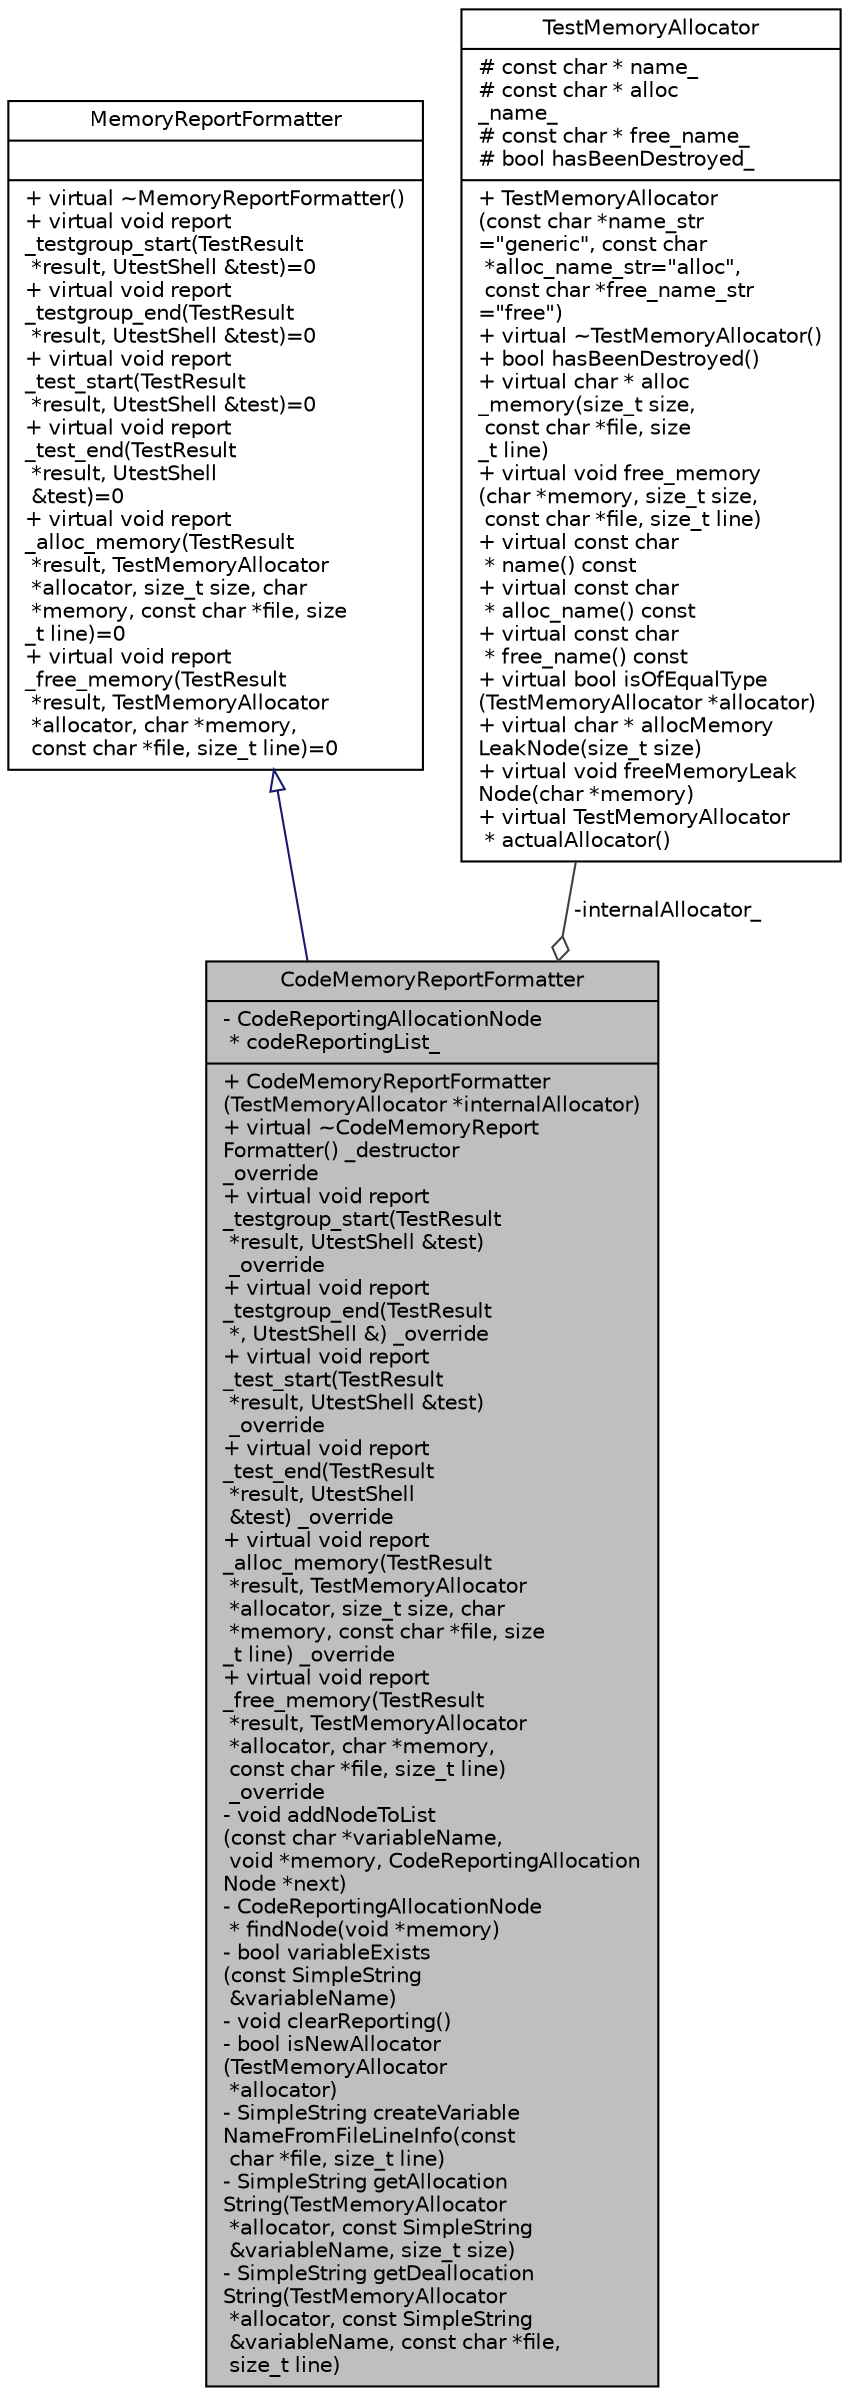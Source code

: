 digraph "CodeMemoryReportFormatter"
{
 // LATEX_PDF_SIZE
  edge [fontname="Helvetica",fontsize="10",labelfontname="Helvetica",labelfontsize="10"];
  node [fontname="Helvetica",fontsize="10",shape=record];
  Node1 [label="{CodeMemoryReportFormatter\n|- CodeReportingAllocationNode\l * codeReportingList_\l|+  CodeMemoryReportFormatter\l(TestMemoryAllocator *internalAllocator)\l+ virtual ~CodeMemoryReport\lFormatter() _destructor\l_override\l+ virtual void report\l_testgroup_start(TestResult\l *result, UtestShell &test)\l _override\l+ virtual void report\l_testgroup_end(TestResult\l *, UtestShell &) _override\l+ virtual void report\l_test_start(TestResult\l *result, UtestShell &test)\l _override\l+ virtual void report\l_test_end(TestResult\l *result, UtestShell\l &test) _override\l+ virtual void report\l_alloc_memory(TestResult\l *result, TestMemoryAllocator\l *allocator, size_t size, char\l *memory, const char *file, size\l_t line) _override\l+ virtual void report\l_free_memory(TestResult\l *result, TestMemoryAllocator\l *allocator, char *memory,\l const char *file, size_t line)\l _override\l- void addNodeToList\l(const char *variableName,\l void *memory, CodeReportingAllocation\lNode *next)\l- CodeReportingAllocationNode\l * findNode(void *memory)\l- bool variableExists\l(const SimpleString\l &variableName)\l- void clearReporting()\l- bool isNewAllocator\l(TestMemoryAllocator\l *allocator)\l- SimpleString createVariable\lNameFromFileLineInfo(const\l char *file, size_t line)\l- SimpleString getAllocation\lString(TestMemoryAllocator\l *allocator, const SimpleString\l &variableName, size_t size)\l- SimpleString getDeallocation\lString(TestMemoryAllocator\l *allocator, const SimpleString\l &variableName, const char *file,\l size_t line)\l}",height=0.2,width=0.4,color="black", fillcolor="grey75", style="filled", fontcolor="black",tooltip=" "];
  Node2 -> Node1 [dir="back",color="midnightblue",fontsize="10",style="solid",arrowtail="onormal",fontname="Helvetica"];
  Node2 [label="{MemoryReportFormatter\n||+ virtual ~MemoryReportFormatter()\l+ virtual void report\l_testgroup_start(TestResult\l *result, UtestShell &test)=0\l+ virtual void report\l_testgroup_end(TestResult\l *result, UtestShell &test)=0\l+ virtual void report\l_test_start(TestResult\l *result, UtestShell &test)=0\l+ virtual void report\l_test_end(TestResult\l *result, UtestShell\l &test)=0\l+ virtual void report\l_alloc_memory(TestResult\l *result, TestMemoryAllocator\l *allocator, size_t size, char\l *memory, const char *file, size\l_t line)=0\l+ virtual void report\l_free_memory(TestResult\l *result, TestMemoryAllocator\l *allocator, char *memory,\l const char *file, size_t line)=0\l}",height=0.2,width=0.4,color="black", fillcolor="white", style="filled",URL="$classMemoryReportFormatter.html",tooltip=" "];
  Node3 -> Node1 [color="grey25",fontsize="10",style="solid",label=" -internalAllocator_" ,arrowhead="odiamond",fontname="Helvetica"];
  Node3 [label="{TestMemoryAllocator\n|# const char * name_\l# const char * alloc\l_name_\l# const char * free_name_\l# bool hasBeenDestroyed_\l|+  TestMemoryAllocator\l(const char *name_str\l=\"generic\", const char\l *alloc_name_str=\"alloc\",\l const char *free_name_str\l=\"free\")\l+ virtual ~TestMemoryAllocator()\l+ bool hasBeenDestroyed()\l+ virtual char * alloc\l_memory(size_t size,\l const char *file, size\l_t line)\l+ virtual void free_memory\l(char *memory, size_t size,\l const char *file, size_t line)\l+ virtual const char\l * name() const\l+ virtual const char\l * alloc_name() const\l+ virtual const char\l * free_name() const\l+ virtual bool isOfEqualType\l(TestMemoryAllocator *allocator)\l+ virtual char * allocMemory\lLeakNode(size_t size)\l+ virtual void freeMemoryLeak\lNode(char *memory)\l+ virtual TestMemoryAllocator\l * actualAllocator()\l}",height=0.2,width=0.4,color="black", fillcolor="white", style="filled",URL="$classTestMemoryAllocator.html",tooltip=" "];
}
